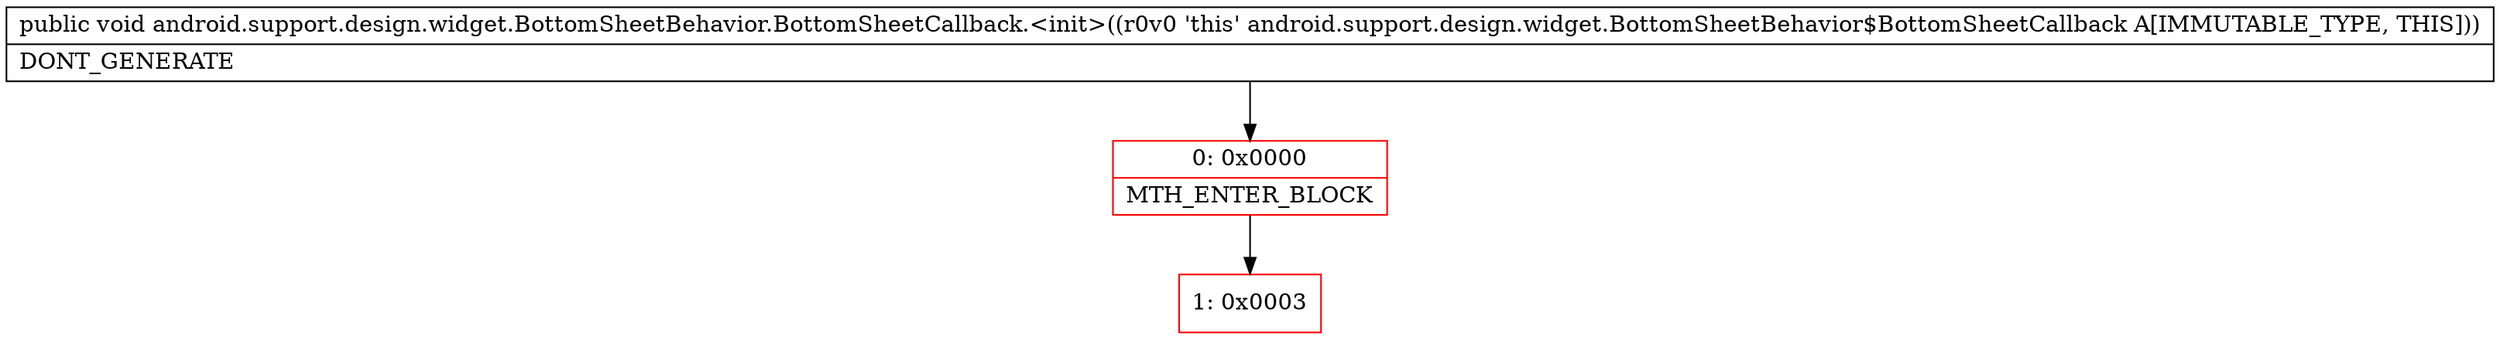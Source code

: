 digraph "CFG forandroid.support.design.widget.BottomSheetBehavior.BottomSheetCallback.\<init\>()V" {
subgraph cluster_Region_485627172 {
label = "R(0)";
node [shape=record,color=blue];
}
Node_0 [shape=record,color=red,label="{0\:\ 0x0000|MTH_ENTER_BLOCK\l}"];
Node_1 [shape=record,color=red,label="{1\:\ 0x0003}"];
MethodNode[shape=record,label="{public void android.support.design.widget.BottomSheetBehavior.BottomSheetCallback.\<init\>((r0v0 'this' android.support.design.widget.BottomSheetBehavior$BottomSheetCallback A[IMMUTABLE_TYPE, THIS]))  | DONT_GENERATE\l}"];
MethodNode -> Node_0;
Node_0 -> Node_1;
}

